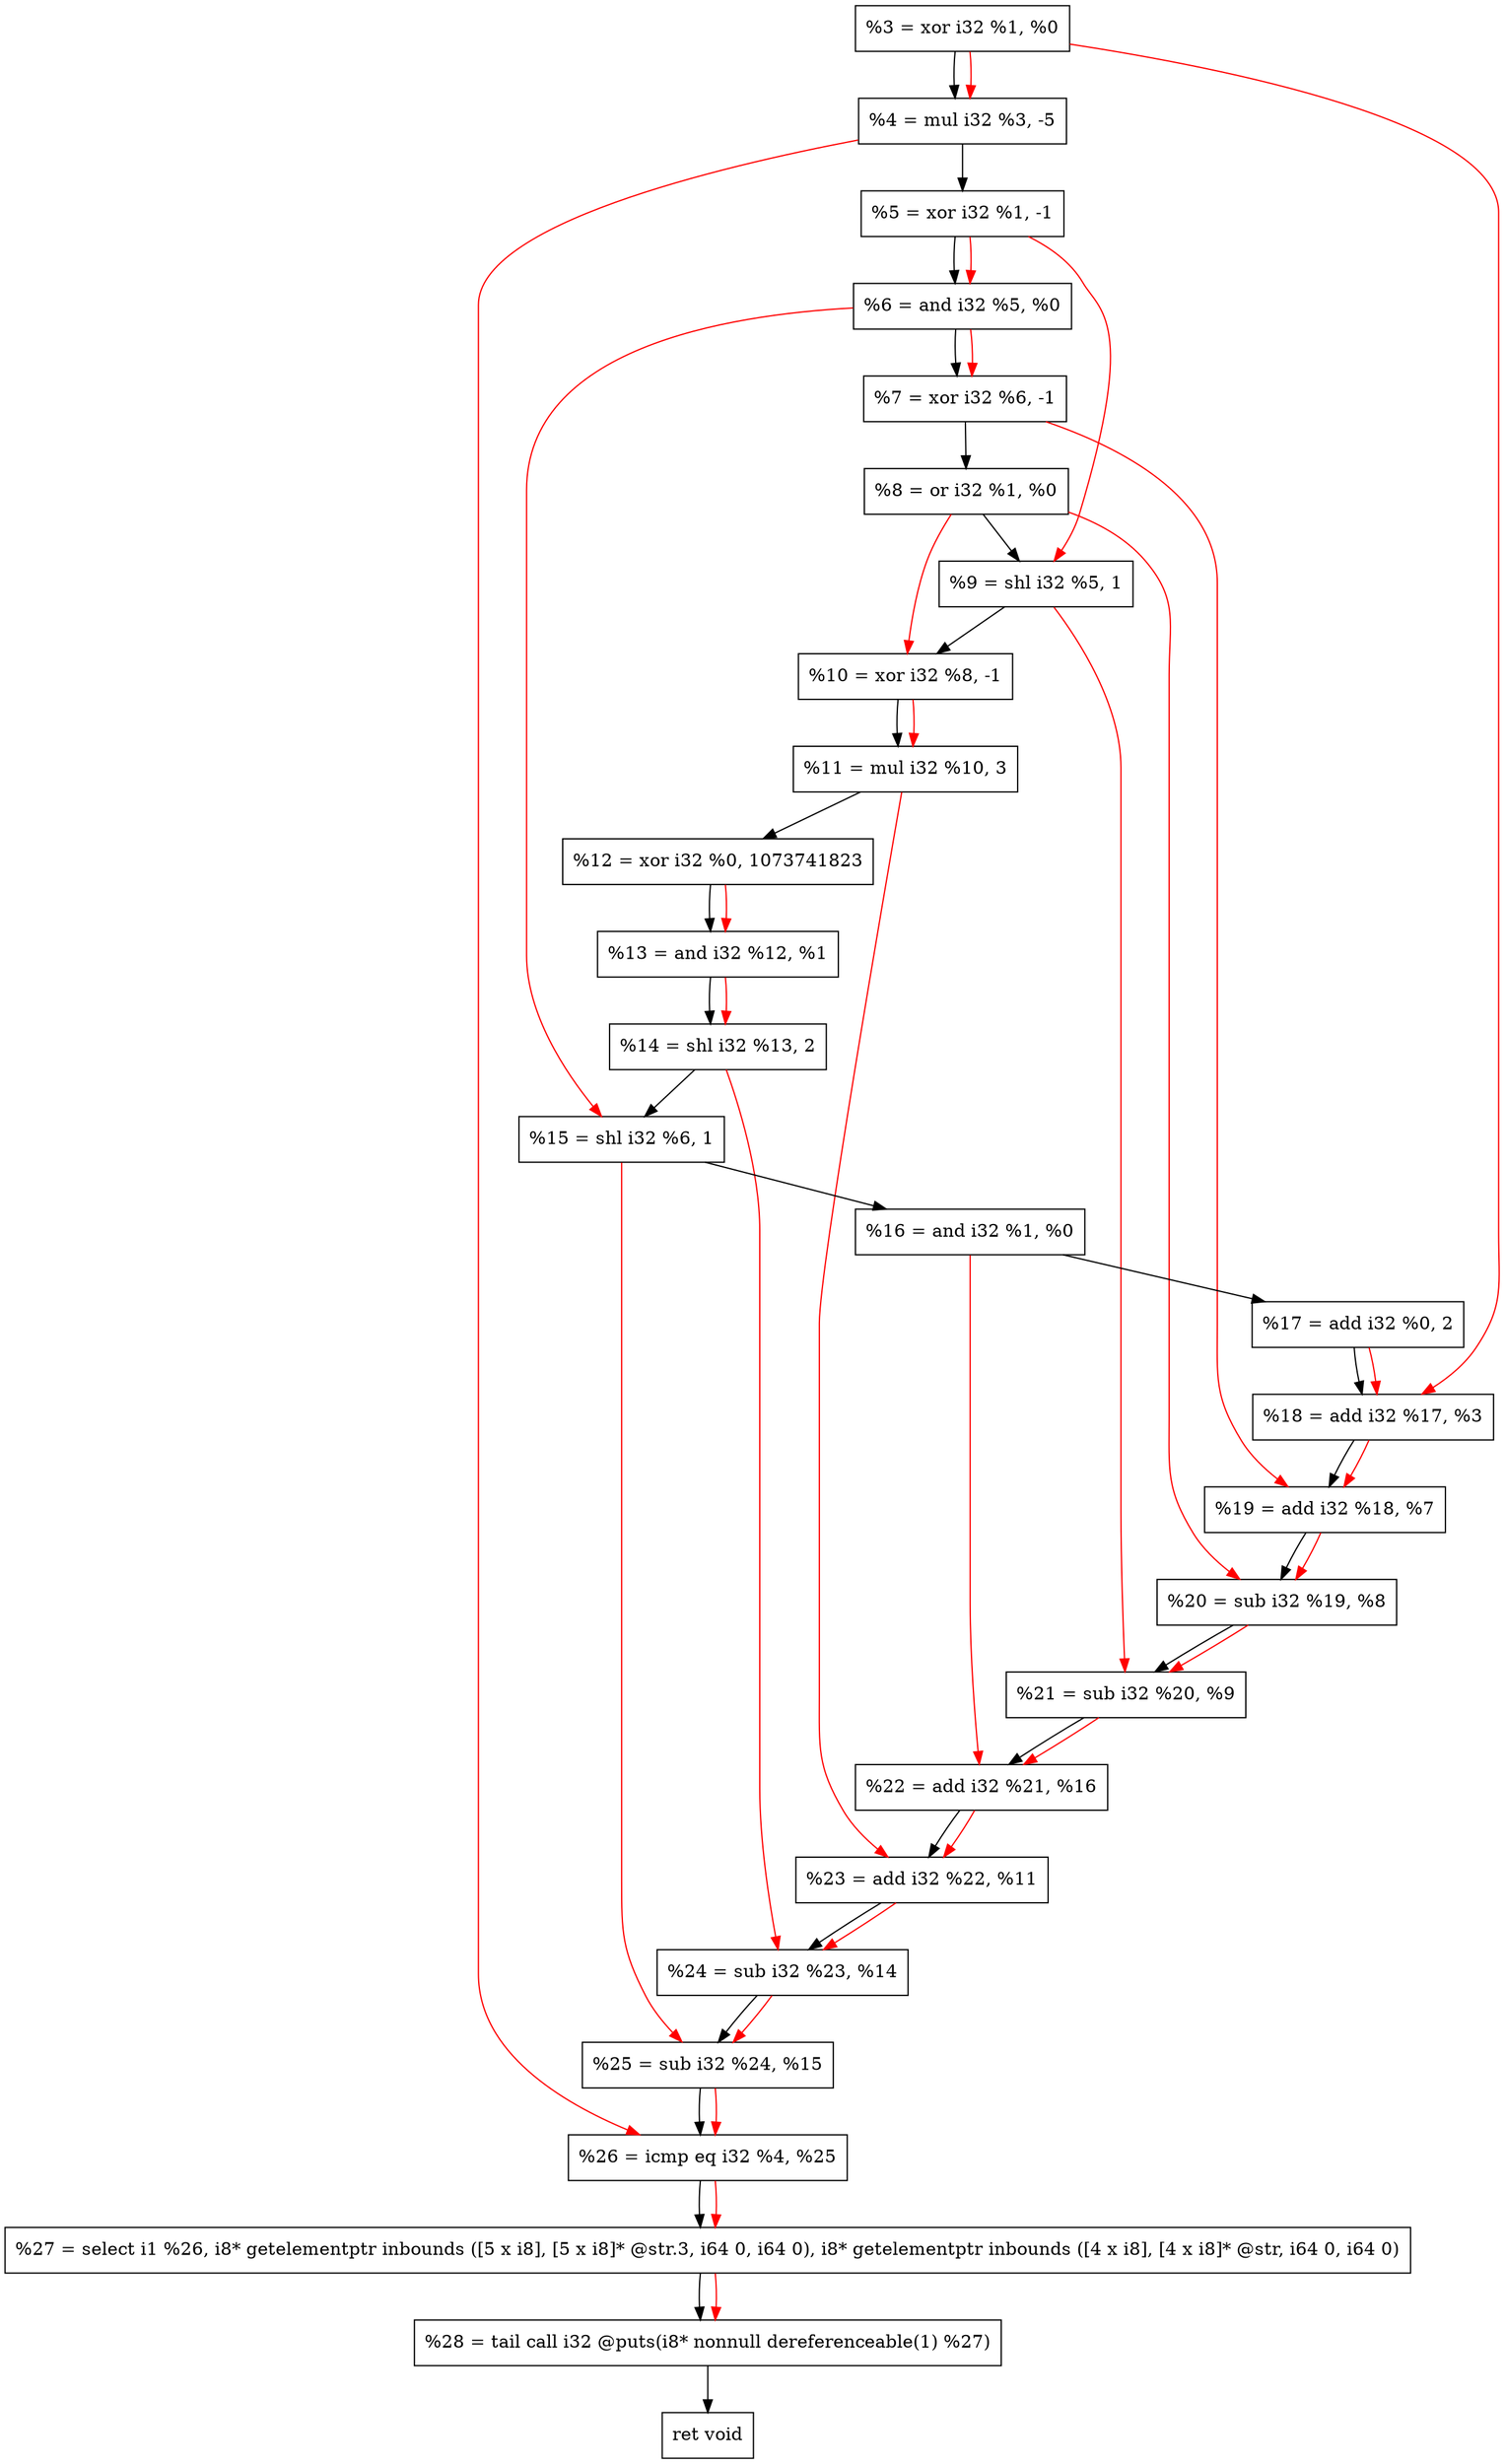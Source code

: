 digraph "DFG for'crackme' function" {
	Node0x218c550[shape=record, label="  %3 = xor i32 %1, %0"];
	Node0x218cc00[shape=record, label="  %4 = mul i32 %3, -5"];
	Node0x218ccc0[shape=record, label="  %5 = xor i32 %1, -1"];
	Node0x218cd30[shape=record, label="  %6 = and i32 %5, %0"];
	Node0x218cda0[shape=record, label="  %7 = xor i32 %6, -1"];
	Node0x218ce10[shape=record, label="  %8 = or i32 %1, %0"];
	Node0x218ceb0[shape=record, label="  %9 = shl i32 %5, 1"];
	Node0x218cf20[shape=record, label="  %10 = xor i32 %8, -1"];
	Node0x218cfc0[shape=record, label="  %11 = mul i32 %10, 3"];
	Node0x218d060[shape=record, label="  %12 = xor i32 %0, 1073741823"];
	Node0x218d0d0[shape=record, label="  %13 = and i32 %12, %1"];
	Node0x218d170[shape=record, label="  %14 = shl i32 %13, 2"];
	Node0x218d1e0[shape=record, label="  %15 = shl i32 %6, 1"];
	Node0x218d250[shape=record, label="  %16 = and i32 %1, %0"];
	Node0x218d2c0[shape=record, label="  %17 = add i32 %0, 2"];
	Node0x218d330[shape=record, label="  %18 = add i32 %17, %3"];
	Node0x218d3a0[shape=record, label="  %19 = add i32 %18, %7"];
	Node0x218d410[shape=record, label="  %20 = sub i32 %19, %8"];
	Node0x218d480[shape=record, label="  %21 = sub i32 %20, %9"];
	Node0x218d4f0[shape=record, label="  %22 = add i32 %21, %16"];
	Node0x218d560[shape=record, label="  %23 = add i32 %22, %11"];
	Node0x218d5d0[shape=record, label="  %24 = sub i32 %23, %14"];
	Node0x218d640[shape=record, label="  %25 = sub i32 %24, %15"];
	Node0x218d6b0[shape=record, label="  %26 = icmp eq i32 %4, %25"];
	Node0x212d268[shape=record, label="  %27 = select i1 %26, i8* getelementptr inbounds ([5 x i8], [5 x i8]* @str.3, i64 0, i64 0), i8* getelementptr inbounds ([4 x i8], [4 x i8]* @str, i64 0, i64 0)"];
	Node0x218db50[shape=record, label="  %28 = tail call i32 @puts(i8* nonnull dereferenceable(1) %27)"];
	Node0x218dba0[shape=record, label="  ret void"];
	Node0x218c550 -> Node0x218cc00;
	Node0x218cc00 -> Node0x218ccc0;
	Node0x218ccc0 -> Node0x218cd30;
	Node0x218cd30 -> Node0x218cda0;
	Node0x218cda0 -> Node0x218ce10;
	Node0x218ce10 -> Node0x218ceb0;
	Node0x218ceb0 -> Node0x218cf20;
	Node0x218cf20 -> Node0x218cfc0;
	Node0x218cfc0 -> Node0x218d060;
	Node0x218d060 -> Node0x218d0d0;
	Node0x218d0d0 -> Node0x218d170;
	Node0x218d170 -> Node0x218d1e0;
	Node0x218d1e0 -> Node0x218d250;
	Node0x218d250 -> Node0x218d2c0;
	Node0x218d2c0 -> Node0x218d330;
	Node0x218d330 -> Node0x218d3a0;
	Node0x218d3a0 -> Node0x218d410;
	Node0x218d410 -> Node0x218d480;
	Node0x218d480 -> Node0x218d4f0;
	Node0x218d4f0 -> Node0x218d560;
	Node0x218d560 -> Node0x218d5d0;
	Node0x218d5d0 -> Node0x218d640;
	Node0x218d640 -> Node0x218d6b0;
	Node0x218d6b0 -> Node0x212d268;
	Node0x212d268 -> Node0x218db50;
	Node0x218db50 -> Node0x218dba0;
edge [color=red]
	Node0x218c550 -> Node0x218cc00;
	Node0x218ccc0 -> Node0x218cd30;
	Node0x218cd30 -> Node0x218cda0;
	Node0x218ccc0 -> Node0x218ceb0;
	Node0x218ce10 -> Node0x218cf20;
	Node0x218cf20 -> Node0x218cfc0;
	Node0x218d060 -> Node0x218d0d0;
	Node0x218d0d0 -> Node0x218d170;
	Node0x218cd30 -> Node0x218d1e0;
	Node0x218d2c0 -> Node0x218d330;
	Node0x218c550 -> Node0x218d330;
	Node0x218d330 -> Node0x218d3a0;
	Node0x218cda0 -> Node0x218d3a0;
	Node0x218d3a0 -> Node0x218d410;
	Node0x218ce10 -> Node0x218d410;
	Node0x218d410 -> Node0x218d480;
	Node0x218ceb0 -> Node0x218d480;
	Node0x218d480 -> Node0x218d4f0;
	Node0x218d250 -> Node0x218d4f0;
	Node0x218d4f0 -> Node0x218d560;
	Node0x218cfc0 -> Node0x218d560;
	Node0x218d560 -> Node0x218d5d0;
	Node0x218d170 -> Node0x218d5d0;
	Node0x218d5d0 -> Node0x218d640;
	Node0x218d1e0 -> Node0x218d640;
	Node0x218cc00 -> Node0x218d6b0;
	Node0x218d640 -> Node0x218d6b0;
	Node0x218d6b0 -> Node0x212d268;
	Node0x212d268 -> Node0x218db50;
}
